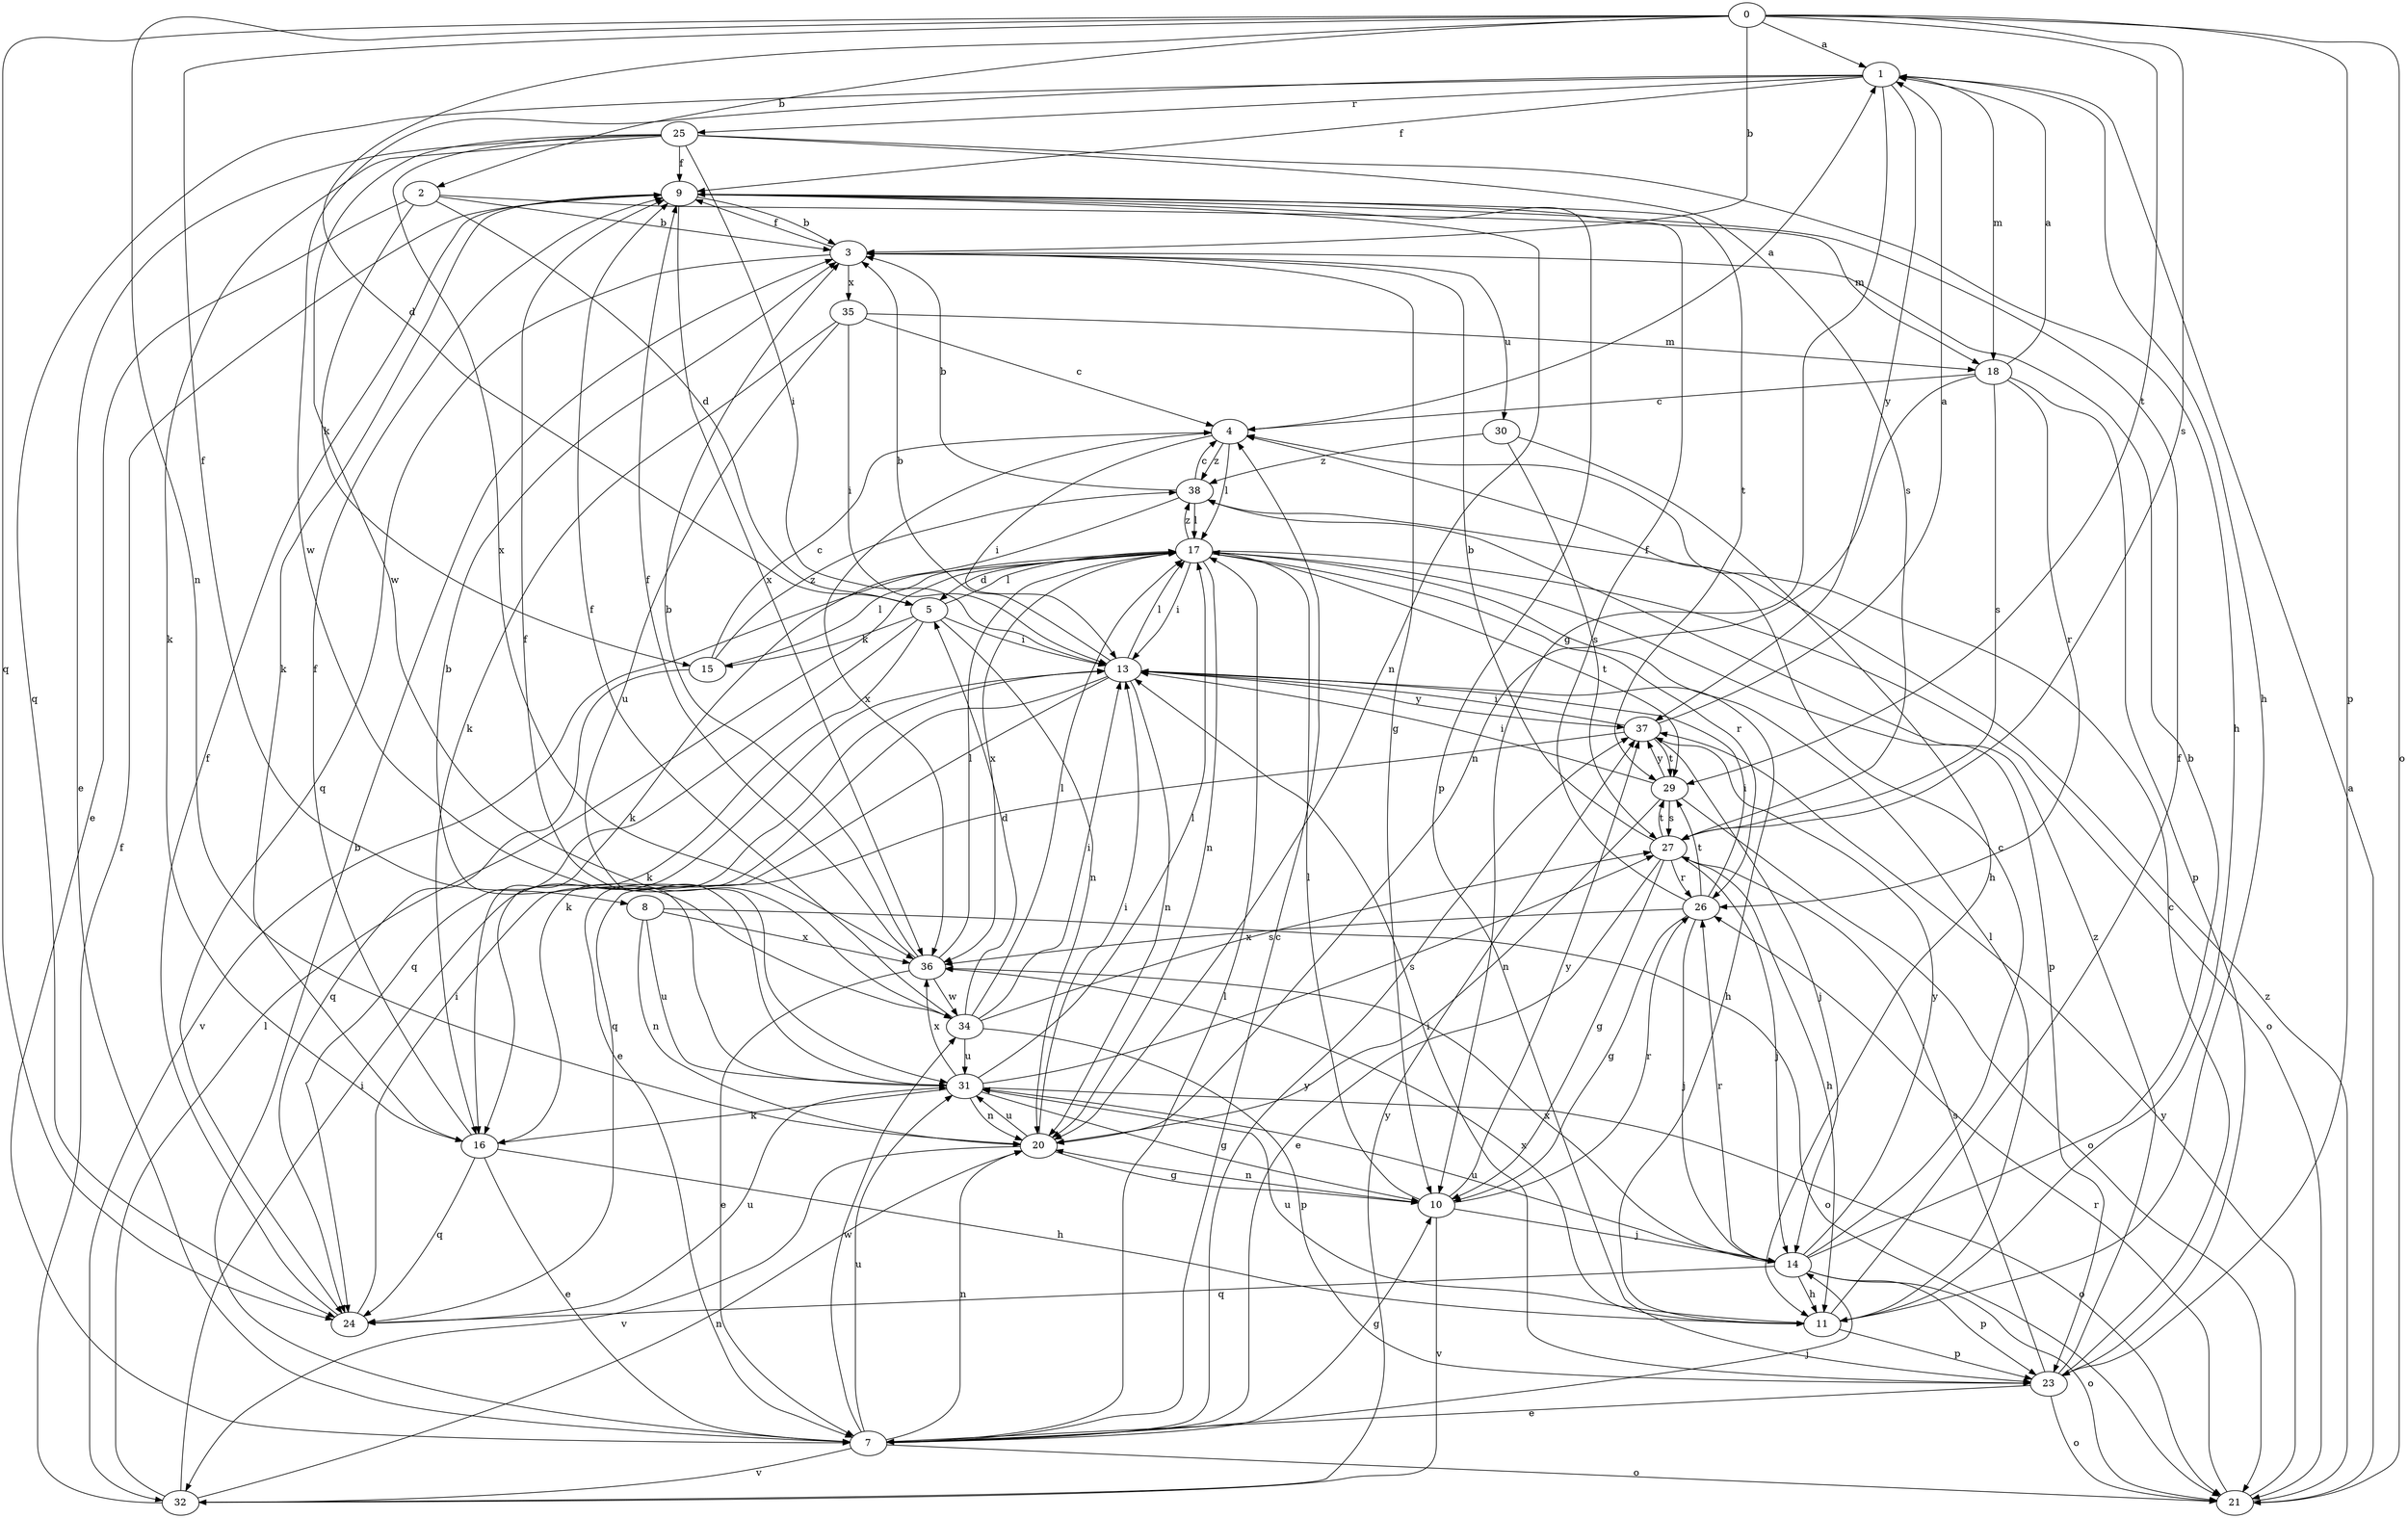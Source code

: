 strict digraph  {
0;
1;
2;
3;
4;
5;
7;
8;
9;
10;
11;
13;
14;
15;
16;
17;
18;
20;
21;
23;
24;
25;
26;
27;
29;
30;
31;
32;
34;
35;
36;
37;
38;
0 -> 1  [label=a];
0 -> 2  [label=b];
0 -> 3  [label=b];
0 -> 5  [label=d];
0 -> 8  [label=f];
0 -> 20  [label=n];
0 -> 21  [label=o];
0 -> 23  [label=p];
0 -> 24  [label=q];
0 -> 27  [label=s];
0 -> 29  [label=t];
1 -> 9  [label=f];
1 -> 10  [label=g];
1 -> 11  [label=h];
1 -> 18  [label=m];
1 -> 24  [label=q];
1 -> 25  [label=r];
1 -> 34  [label=w];
1 -> 37  [label=y];
2 -> 3  [label=b];
2 -> 5  [label=d];
2 -> 7  [label=e];
2 -> 15  [label=k];
2 -> 18  [label=m];
3 -> 9  [label=f];
3 -> 10  [label=g];
3 -> 24  [label=q];
3 -> 30  [label=u];
3 -> 35  [label=x];
4 -> 1  [label=a];
4 -> 13  [label=i];
4 -> 17  [label=l];
4 -> 36  [label=x];
4 -> 38  [label=z];
5 -> 13  [label=i];
5 -> 15  [label=k];
5 -> 16  [label=k];
5 -> 17  [label=l];
5 -> 20  [label=n];
5 -> 24  [label=q];
7 -> 3  [label=b];
7 -> 4  [label=c];
7 -> 10  [label=g];
7 -> 14  [label=j];
7 -> 17  [label=l];
7 -> 20  [label=n];
7 -> 21  [label=o];
7 -> 31  [label=u];
7 -> 32  [label=v];
7 -> 34  [label=w];
7 -> 37  [label=y];
8 -> 20  [label=n];
8 -> 21  [label=o];
8 -> 31  [label=u];
8 -> 36  [label=x];
9 -> 3  [label=b];
9 -> 16  [label=k];
9 -> 20  [label=n];
9 -> 23  [label=p];
9 -> 29  [label=t];
9 -> 36  [label=x];
10 -> 14  [label=j];
10 -> 17  [label=l];
10 -> 20  [label=n];
10 -> 26  [label=r];
10 -> 32  [label=v];
10 -> 37  [label=y];
11 -> 9  [label=f];
11 -> 17  [label=l];
11 -> 23  [label=p];
11 -> 31  [label=u];
11 -> 36  [label=x];
13 -> 3  [label=b];
13 -> 7  [label=e];
13 -> 11  [label=h];
13 -> 16  [label=k];
13 -> 17  [label=l];
13 -> 20  [label=n];
13 -> 37  [label=y];
14 -> 3  [label=b];
14 -> 4  [label=c];
14 -> 11  [label=h];
14 -> 21  [label=o];
14 -> 23  [label=p];
14 -> 24  [label=q];
14 -> 26  [label=r];
14 -> 31  [label=u];
14 -> 36  [label=x];
14 -> 37  [label=y];
15 -> 4  [label=c];
15 -> 17  [label=l];
15 -> 24  [label=q];
15 -> 38  [label=z];
16 -> 7  [label=e];
16 -> 9  [label=f];
16 -> 11  [label=h];
16 -> 24  [label=q];
17 -> 5  [label=d];
17 -> 13  [label=i];
17 -> 20  [label=n];
17 -> 21  [label=o];
17 -> 23  [label=p];
17 -> 26  [label=r];
17 -> 29  [label=t];
17 -> 32  [label=v];
17 -> 36  [label=x];
17 -> 38  [label=z];
18 -> 1  [label=a];
18 -> 4  [label=c];
18 -> 20  [label=n];
18 -> 23  [label=p];
18 -> 26  [label=r];
18 -> 27  [label=s];
20 -> 10  [label=g];
20 -> 13  [label=i];
20 -> 31  [label=u];
20 -> 32  [label=v];
21 -> 1  [label=a];
21 -> 26  [label=r];
21 -> 37  [label=y];
21 -> 38  [label=z];
23 -> 4  [label=c];
23 -> 7  [label=e];
23 -> 13  [label=i];
23 -> 21  [label=o];
23 -> 27  [label=s];
23 -> 38  [label=z];
24 -> 9  [label=f];
24 -> 13  [label=i];
24 -> 31  [label=u];
25 -> 7  [label=e];
25 -> 9  [label=f];
25 -> 11  [label=h];
25 -> 13  [label=i];
25 -> 16  [label=k];
25 -> 27  [label=s];
25 -> 34  [label=w];
25 -> 36  [label=x];
26 -> 9  [label=f];
26 -> 10  [label=g];
26 -> 13  [label=i];
26 -> 14  [label=j];
26 -> 29  [label=t];
26 -> 36  [label=x];
27 -> 3  [label=b];
27 -> 7  [label=e];
27 -> 10  [label=g];
27 -> 11  [label=h];
27 -> 14  [label=j];
27 -> 26  [label=r];
27 -> 29  [label=t];
29 -> 13  [label=i];
29 -> 20  [label=n];
29 -> 21  [label=o];
29 -> 27  [label=s];
29 -> 37  [label=y];
30 -> 11  [label=h];
30 -> 27  [label=s];
30 -> 38  [label=z];
31 -> 3  [label=b];
31 -> 9  [label=f];
31 -> 10  [label=g];
31 -> 16  [label=k];
31 -> 17  [label=l];
31 -> 20  [label=n];
31 -> 21  [label=o];
31 -> 27  [label=s];
31 -> 36  [label=x];
32 -> 9  [label=f];
32 -> 13  [label=i];
32 -> 17  [label=l];
32 -> 20  [label=n];
32 -> 37  [label=y];
34 -> 5  [label=d];
34 -> 9  [label=f];
34 -> 13  [label=i];
34 -> 17  [label=l];
34 -> 23  [label=p];
34 -> 27  [label=s];
34 -> 31  [label=u];
35 -> 4  [label=c];
35 -> 13  [label=i];
35 -> 16  [label=k];
35 -> 18  [label=m];
35 -> 31  [label=u];
36 -> 3  [label=b];
36 -> 7  [label=e];
36 -> 9  [label=f];
36 -> 17  [label=l];
36 -> 34  [label=w];
37 -> 1  [label=a];
37 -> 13  [label=i];
37 -> 14  [label=j];
37 -> 24  [label=q];
37 -> 29  [label=t];
38 -> 3  [label=b];
38 -> 4  [label=c];
38 -> 16  [label=k];
38 -> 17  [label=l];
}
